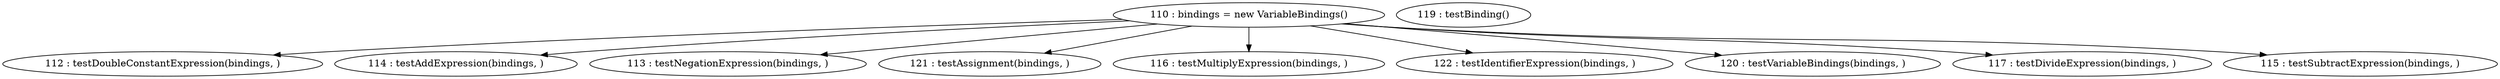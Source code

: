 digraph G {
"110 : bindings = new VariableBindings()"
"110 : bindings = new VariableBindings()" -> "112 : testDoubleConstantExpression(bindings, )"
"110 : bindings = new VariableBindings()" -> "114 : testAddExpression(bindings, )"
"110 : bindings = new VariableBindings()" -> "113 : testNegationExpression(bindings, )"
"110 : bindings = new VariableBindings()" -> "121 : testAssignment(bindings, )"
"110 : bindings = new VariableBindings()" -> "116 : testMultiplyExpression(bindings, )"
"110 : bindings = new VariableBindings()" -> "122 : testIdentifierExpression(bindings, )"
"110 : bindings = new VariableBindings()" -> "120 : testVariableBindings(bindings, )"
"110 : bindings = new VariableBindings()" -> "117 : testDivideExpression(bindings, )"
"110 : bindings = new VariableBindings()" -> "115 : testSubtractExpression(bindings, )"
"112 : testDoubleConstantExpression(bindings, )"
"113 : testNegationExpression(bindings, )"
"114 : testAddExpression(bindings, )"
"115 : testSubtractExpression(bindings, )"
"116 : testMultiplyExpression(bindings, )"
"117 : testDivideExpression(bindings, )"
"119 : testBinding()"
"120 : testVariableBindings(bindings, )"
"121 : testAssignment(bindings, )"
"122 : testIdentifierExpression(bindings, )"
}